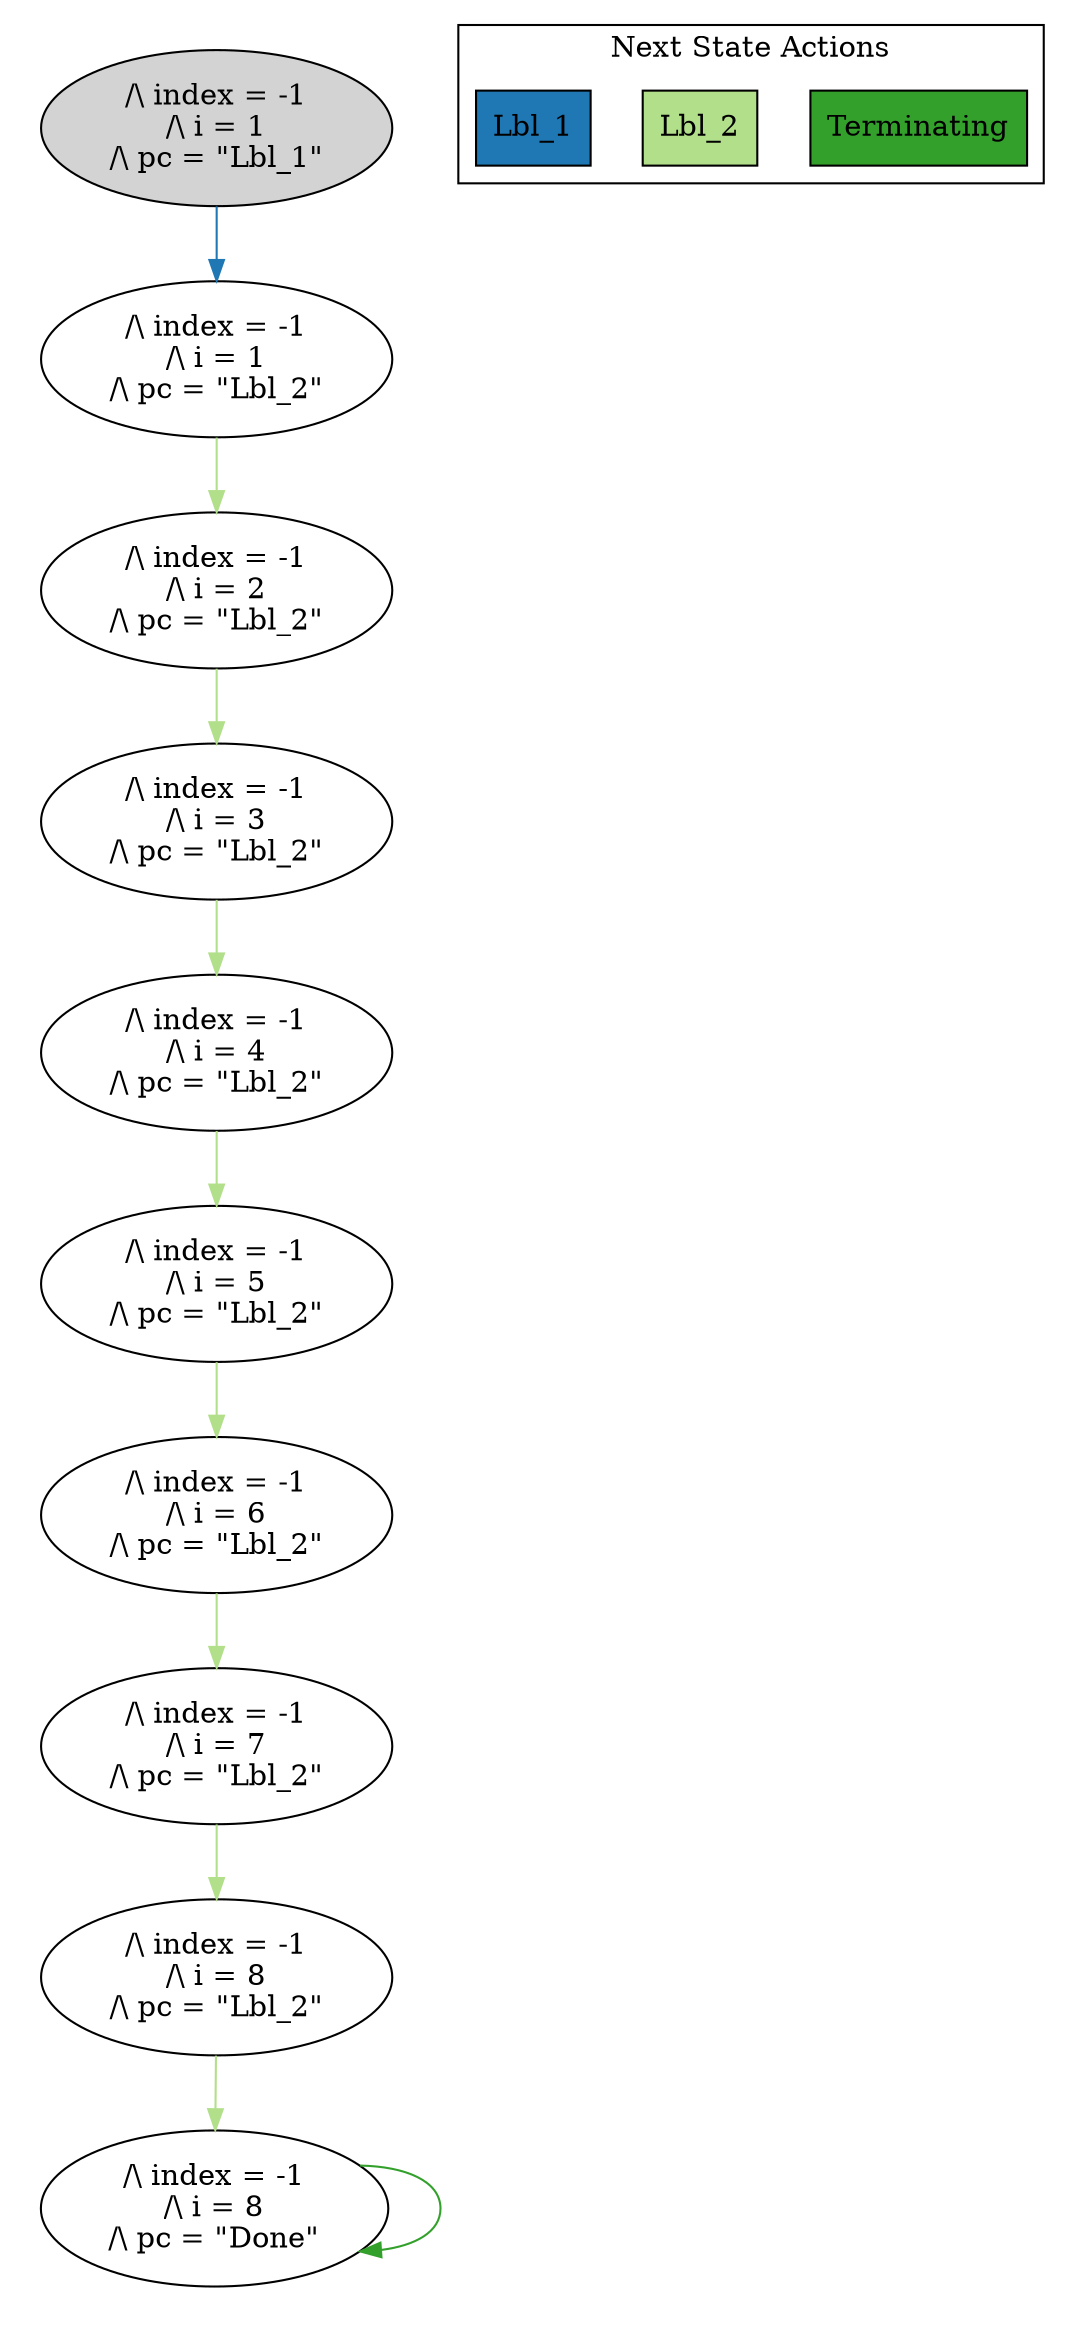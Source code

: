 strict digraph DiskGraph {
edge [colorscheme="paired12"]
nodesep=0.35;
subgraph cluster_graph {
color="white";
-6499387452840672612 [label="/\\ index = -1\n/\\ i = 1\n/\\ pc = \"Lbl_1\"",style = filled]
-6499387452840672612 -> -2008823483036636971 [label="",color="2",fontcolor="2"];
-2008823483036636971 [label="/\\ index = -1\n/\\ i = 1\n/\\ pc = \"Lbl_2\""];
-2008823483036636971 -> -2865115899689534291 [label="",color="3",fontcolor="3"];
-2865115899689534291 [label="/\\ index = -1\n/\\ i = 2\n/\\ pc = \"Lbl_2\""];
-2865115899689534291 -> -3737133497289707387 [label="",color="3",fontcolor="3"];
-3737133497289707387 [label="/\\ index = -1\n/\\ i = 3\n/\\ pc = \"Lbl_2\""];
-3737133497289707387 -> -6883396253167365027 [label="",color="3",fontcolor="3"];
-6883396253167365027 [label="/\\ index = -1\n/\\ i = 4\n/\\ pc = \"Lbl_2\""];
-6883396253167365027 -> -5447284939734165387 [label="",color="3",fontcolor="3"];
-5447284939734165387 [label="/\\ index = -1\n/\\ i = 5\n/\\ pc = \"Lbl_2\""];
-5447284939734165387 -> -8627363209939891187 [label="",color="3",fontcolor="3"];
-8627363209939891187 [label="/\\ index = -1\n/\\ i = 6\n/\\ pc = \"Lbl_2\""];
-8627363209939891187 -> -7180028116172455899 [label="",color="3",fontcolor="3"];
-7180028116172455899 [label="/\\ index = -1\n/\\ i = 7\n/\\ pc = \"Lbl_2\""];
-7180028116172455899 -> 5832693946144261565 [label="",color="3",fontcolor="3"];
5832693946144261565 [label="/\\ index = -1\n/\\ i = 8\n/\\ pc = \"Lbl_2\""];
5832693946144261565 -> -1004495048066186540 [label="",color="3",fontcolor="3"];
-1004495048066186540 [label="/\\ index = -1\n/\\ i = 8\n/\\ pc = \"Done\""];
-1004495048066186540 -> -1004495048066186540 [label="",color="4",fontcolor="4"];
{rank = same; -6499387452840672612;}
{rank = same; -2008823483036636971;}
{rank = same; -2865115899689534291;}
{rank = same; -3737133497289707387;}
{rank = same; -6883396253167365027;}
{rank = same; -5447284939734165387;}
{rank = same; -8627363209939891187;}
{rank = same; -7180028116172455899;}
{rank = same; 5832693946144261565;}
{rank = same; -1004495048066186540;}
}
subgraph cluster_legend {graph[style=bold];label = "Next State Actions" style="solid"
node [ labeljust="l",colorscheme="paired12",style=filled,shape=record ]
Terminating [label="Terminating",fillcolor=4]
Lbl_2 [label="Lbl_2",fillcolor=3]
Lbl_1 [label="Lbl_1",fillcolor=2]
}}
